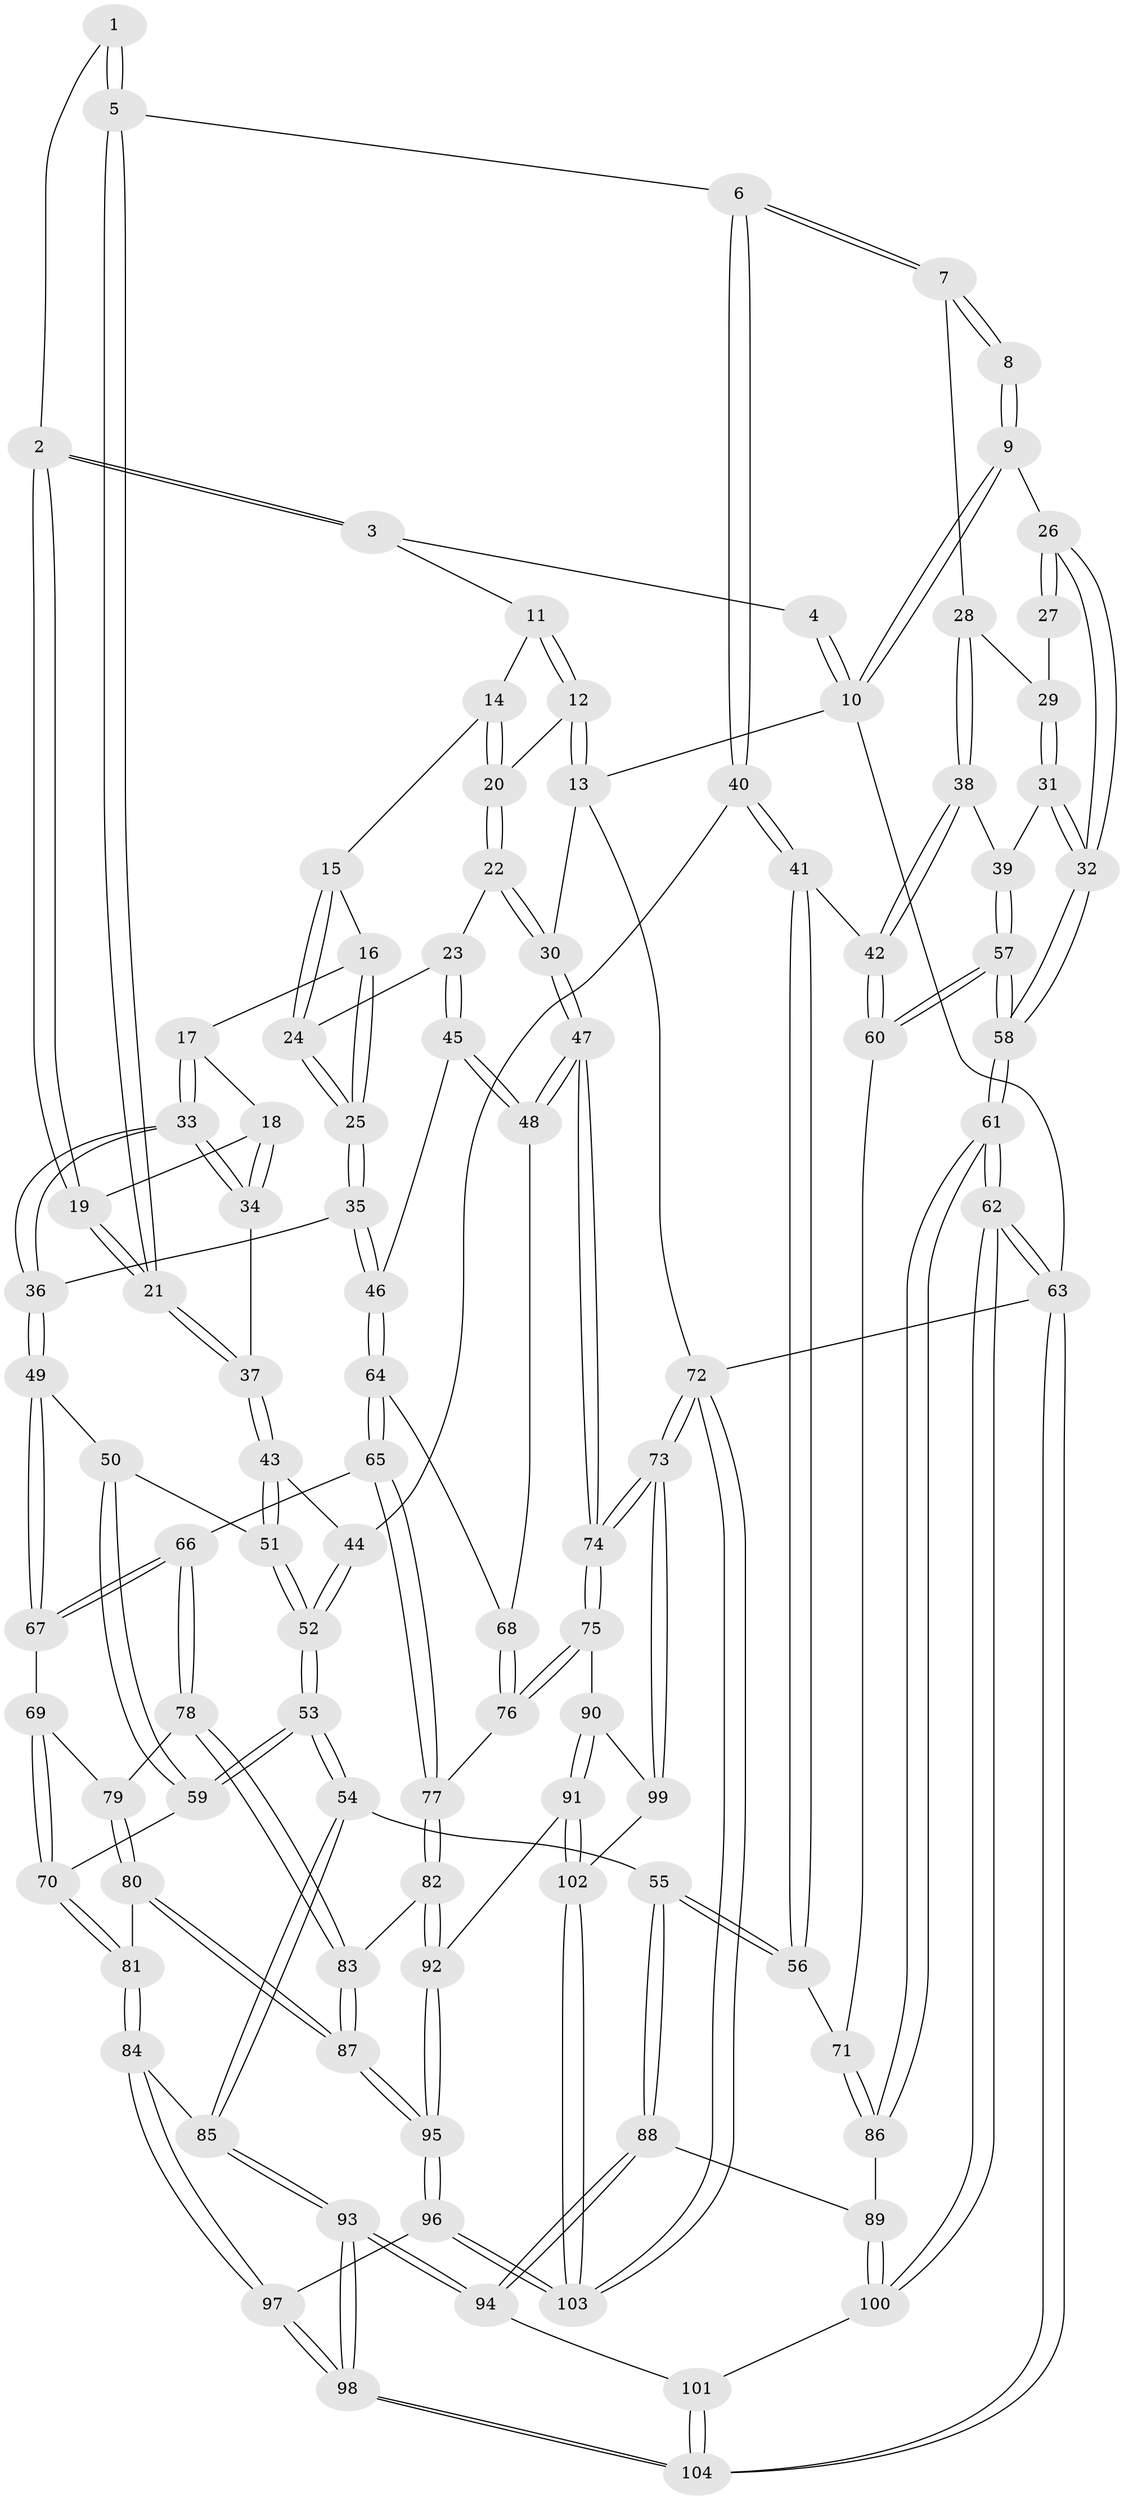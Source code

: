 // Generated by graph-tools (version 1.1) at 2025/17/03/09/25 04:17:09]
// undirected, 104 vertices, 257 edges
graph export_dot {
graph [start="1"]
  node [color=gray90,style=filled];
  1 [pos="+0.3231813967494655+0"];
  2 [pos="+0.5187050293255983+0.13176307167889878"];
  3 [pos="+0.7851145009239842+0"];
  4 [pos="+0.31164367305842205+0"];
  5 [pos="+0.2855486084346565+0.1385729687830564"];
  6 [pos="+0.2432582374728767+0.17719566733336847"];
  7 [pos="+0.242420692016485+0.17722366671858303"];
  8 [pos="+0.22175177004352745+0.16607359237102157"];
  9 [pos="+0+0"];
  10 [pos="+0+0"];
  11 [pos="+0.8827889578249264+0"];
  12 [pos="+1+0"];
  13 [pos="+1+0"];
  14 [pos="+0.7971346722001624+0.024178729591921137"];
  15 [pos="+0.7468398127474657+0.1369854743916094"];
  16 [pos="+0.7011528595029453+0.17094631660940782"];
  17 [pos="+0.6401616480306959+0.1934275511864615"];
  18 [pos="+0.585583770710711+0.18563009375214415"];
  19 [pos="+0.517631004892413+0.1712700291779789"];
  20 [pos="+0.8982637624217863+0.22895543790358444"];
  21 [pos="+0.4808922009648718+0.20553845666975523"];
  22 [pos="+0.9014391978146439+0.24795397630851085"];
  23 [pos="+0.8596162223463822+0.275039483808064"];
  24 [pos="+0.8104701809183097+0.24129025890199335"];
  25 [pos="+0.7330649321969588+0.3116578869581543"];
  26 [pos="+0+0"];
  27 [pos="+0.09482387523487447+0.16539807208614332"];
  28 [pos="+0.1485480433878606+0.24316015565194304"];
  29 [pos="+0.09813890655664205+0.23700402848147792"];
  30 [pos="+1+0.24992169193262595"];
  31 [pos="+0+0.2520513828091581"];
  32 [pos="+0+0.1184687865009876"];
  33 [pos="+0.6576430913293794+0.3632640220021654"];
  34 [pos="+0.5996296982466538+0.3107535762094554"];
  35 [pos="+0.7106817150968107+0.3933781712648298"];
  36 [pos="+0.6715511681180705+0.40242999125760365"];
  37 [pos="+0.475757664739583+0.24315712235498058"];
  38 [pos="+0.13078500785552785+0.3737455406263401"];
  39 [pos="+0.08182055834424716+0.3559977792531049"];
  40 [pos="+0.27924003059961194+0.30681665807257974"];
  41 [pos="+0.1937558185185174+0.4258974709365831"];
  42 [pos="+0.1588224754013102+0.40585752424621946"];
  43 [pos="+0.47143272899432787+0.25770932994020557"];
  44 [pos="+0.32045451589716967+0.3180720577871372"];
  45 [pos="+0.8469635804646559+0.41707601196427246"];
  46 [pos="+0.8466390115934094+0.4171039973852206"];
  47 [pos="+1+0.5218605050371673"];
  48 [pos="+0.9196138253253147+0.45494652244848355"];
  49 [pos="+0.6523258666538827+0.4201985445542396"];
  50 [pos="+0.5047323771795728+0.35338438388796395"];
  51 [pos="+0.4765314144486394+0.29441409726691786"];
  52 [pos="+0.37619583346313495+0.40096809364917757"];
  53 [pos="+0.38632375529154384+0.5339091974167632"];
  54 [pos="+0.32487049947327706+0.5840234481447824"];
  55 [pos="+0.307783923787617+0.5810642335443906"];
  56 [pos="+0.23620703027835646+0.5350760209551623"];
  57 [pos="+0+0.511627607294653"];
  58 [pos="+0+0.5161845054923335"];
  59 [pos="+0.41722059913917997+0.5242841566365959"];
  60 [pos="+0+0.5181305587917632"];
  61 [pos="+0+0.6723720468005036"];
  62 [pos="+0+0.8927223278573192"];
  63 [pos="+0+1"];
  64 [pos="+0.7588314295834566+0.5564806300598848"];
  65 [pos="+0.7347998871619655+0.5739729646509717"];
  66 [pos="+0.7252618955006453+0.5702325984956608"];
  67 [pos="+0.6397936062526477+0.4557961757181923"];
  68 [pos="+0.8284129094016133+0.5659073986830102"];
  69 [pos="+0.5770817797081595+0.5141947471532522"];
  70 [pos="+0.52845159833647+0.530199801995915"];
  71 [pos="+0.11079802028407984+0.5753551998586156"];
  72 [pos="+1+1"];
  73 [pos="+1+0.9800930121878024"];
  74 [pos="+1+0.6043553195717682"];
  75 [pos="+0.9931673872236845+0.6923517516703687"];
  76 [pos="+0.82548637544933+0.6332456113008204"];
  77 [pos="+0.7683769982572887+0.6405902609642995"];
  78 [pos="+0.6492312938079484+0.625875889427451"];
  79 [pos="+0.6000123093260755+0.5563858918786488"];
  80 [pos="+0.5743328062153727+0.7307064599441452"];
  81 [pos="+0.568972471862219+0.7287942176908363"];
  82 [pos="+0.7099379577127417+0.7567749365290984"];
  83 [pos="+0.6331013312894368+0.7466079245835731"];
  84 [pos="+0.439565641328816+0.7274514224012213"];
  85 [pos="+0.37575157211430166+0.6845800019238006"];
  86 [pos="+0.062221920757386834+0.7267654023139578"];
  87 [pos="+0.6197486013120376+0.750247687209124"];
  88 [pos="+0.13122719971036076+0.7919163572666201"];
  89 [pos="+0.125993803714749+0.7887054189192728"];
  90 [pos="+0.982951326833869+0.7023457704083715"];
  91 [pos="+0.7976608952501735+0.8162295287192728"];
  92 [pos="+0.7646145029458297+0.8004450977209792"];
  93 [pos="+0.26120884574100584+0.894163634639729"];
  94 [pos="+0.15593287994414953+0.8521009658923085"];
  95 [pos="+0.5055603834487459+1"];
  96 [pos="+0.4966611360340718+1"];
  97 [pos="+0.45453511748264946+1"];
  98 [pos="+0.43833568234645115+1"];
  99 [pos="+0.9511183547356851+0.8861202883692334"];
  100 [pos="+0+0.8671621025041037"];
  101 [pos="+0.11103926952218685+0.9010077351404971"];
  102 [pos="+0.8451856260790697+1"];
  103 [pos="+0.8392055595387091+1"];
  104 [pos="+0+1"];
  1 -- 2;
  1 -- 5;
  1 -- 5;
  2 -- 3;
  2 -- 3;
  2 -- 19;
  2 -- 19;
  3 -- 4;
  3 -- 11;
  4 -- 10;
  4 -- 10;
  5 -- 6;
  5 -- 21;
  5 -- 21;
  6 -- 7;
  6 -- 7;
  6 -- 40;
  6 -- 40;
  7 -- 8;
  7 -- 8;
  7 -- 28;
  8 -- 9;
  8 -- 9;
  9 -- 10;
  9 -- 10;
  9 -- 26;
  10 -- 13;
  10 -- 63;
  11 -- 12;
  11 -- 12;
  11 -- 14;
  12 -- 13;
  12 -- 13;
  12 -- 20;
  13 -- 30;
  13 -- 72;
  14 -- 15;
  14 -- 20;
  14 -- 20;
  15 -- 16;
  15 -- 24;
  15 -- 24;
  16 -- 17;
  16 -- 25;
  16 -- 25;
  17 -- 18;
  17 -- 33;
  17 -- 33;
  18 -- 19;
  18 -- 34;
  18 -- 34;
  19 -- 21;
  19 -- 21;
  20 -- 22;
  20 -- 22;
  21 -- 37;
  21 -- 37;
  22 -- 23;
  22 -- 30;
  22 -- 30;
  23 -- 24;
  23 -- 45;
  23 -- 45;
  24 -- 25;
  24 -- 25;
  25 -- 35;
  25 -- 35;
  26 -- 27;
  26 -- 27;
  26 -- 32;
  26 -- 32;
  27 -- 29;
  28 -- 29;
  28 -- 38;
  28 -- 38;
  29 -- 31;
  29 -- 31;
  30 -- 47;
  30 -- 47;
  31 -- 32;
  31 -- 32;
  31 -- 39;
  32 -- 58;
  32 -- 58;
  33 -- 34;
  33 -- 34;
  33 -- 36;
  33 -- 36;
  34 -- 37;
  35 -- 36;
  35 -- 46;
  35 -- 46;
  36 -- 49;
  36 -- 49;
  37 -- 43;
  37 -- 43;
  38 -- 39;
  38 -- 42;
  38 -- 42;
  39 -- 57;
  39 -- 57;
  40 -- 41;
  40 -- 41;
  40 -- 44;
  41 -- 42;
  41 -- 56;
  41 -- 56;
  42 -- 60;
  42 -- 60;
  43 -- 44;
  43 -- 51;
  43 -- 51;
  44 -- 52;
  44 -- 52;
  45 -- 46;
  45 -- 48;
  45 -- 48;
  46 -- 64;
  46 -- 64;
  47 -- 48;
  47 -- 48;
  47 -- 74;
  47 -- 74;
  48 -- 68;
  49 -- 50;
  49 -- 67;
  49 -- 67;
  50 -- 51;
  50 -- 59;
  50 -- 59;
  51 -- 52;
  51 -- 52;
  52 -- 53;
  52 -- 53;
  53 -- 54;
  53 -- 54;
  53 -- 59;
  53 -- 59;
  54 -- 55;
  54 -- 85;
  54 -- 85;
  55 -- 56;
  55 -- 56;
  55 -- 88;
  55 -- 88;
  56 -- 71;
  57 -- 58;
  57 -- 58;
  57 -- 60;
  57 -- 60;
  58 -- 61;
  58 -- 61;
  59 -- 70;
  60 -- 71;
  61 -- 62;
  61 -- 62;
  61 -- 86;
  61 -- 86;
  62 -- 63;
  62 -- 63;
  62 -- 100;
  62 -- 100;
  63 -- 104;
  63 -- 104;
  63 -- 72;
  64 -- 65;
  64 -- 65;
  64 -- 68;
  65 -- 66;
  65 -- 77;
  65 -- 77;
  66 -- 67;
  66 -- 67;
  66 -- 78;
  66 -- 78;
  67 -- 69;
  68 -- 76;
  68 -- 76;
  69 -- 70;
  69 -- 70;
  69 -- 79;
  70 -- 81;
  70 -- 81;
  71 -- 86;
  71 -- 86;
  72 -- 73;
  72 -- 73;
  72 -- 103;
  72 -- 103;
  73 -- 74;
  73 -- 74;
  73 -- 99;
  73 -- 99;
  74 -- 75;
  74 -- 75;
  75 -- 76;
  75 -- 76;
  75 -- 90;
  76 -- 77;
  77 -- 82;
  77 -- 82;
  78 -- 79;
  78 -- 83;
  78 -- 83;
  79 -- 80;
  79 -- 80;
  80 -- 81;
  80 -- 87;
  80 -- 87;
  81 -- 84;
  81 -- 84;
  82 -- 83;
  82 -- 92;
  82 -- 92;
  83 -- 87;
  83 -- 87;
  84 -- 85;
  84 -- 97;
  84 -- 97;
  85 -- 93;
  85 -- 93;
  86 -- 89;
  87 -- 95;
  87 -- 95;
  88 -- 89;
  88 -- 94;
  88 -- 94;
  89 -- 100;
  89 -- 100;
  90 -- 91;
  90 -- 91;
  90 -- 99;
  91 -- 92;
  91 -- 102;
  91 -- 102;
  92 -- 95;
  92 -- 95;
  93 -- 94;
  93 -- 94;
  93 -- 98;
  93 -- 98;
  94 -- 101;
  95 -- 96;
  95 -- 96;
  96 -- 97;
  96 -- 103;
  96 -- 103;
  97 -- 98;
  97 -- 98;
  98 -- 104;
  98 -- 104;
  99 -- 102;
  100 -- 101;
  101 -- 104;
  101 -- 104;
  102 -- 103;
  102 -- 103;
}
